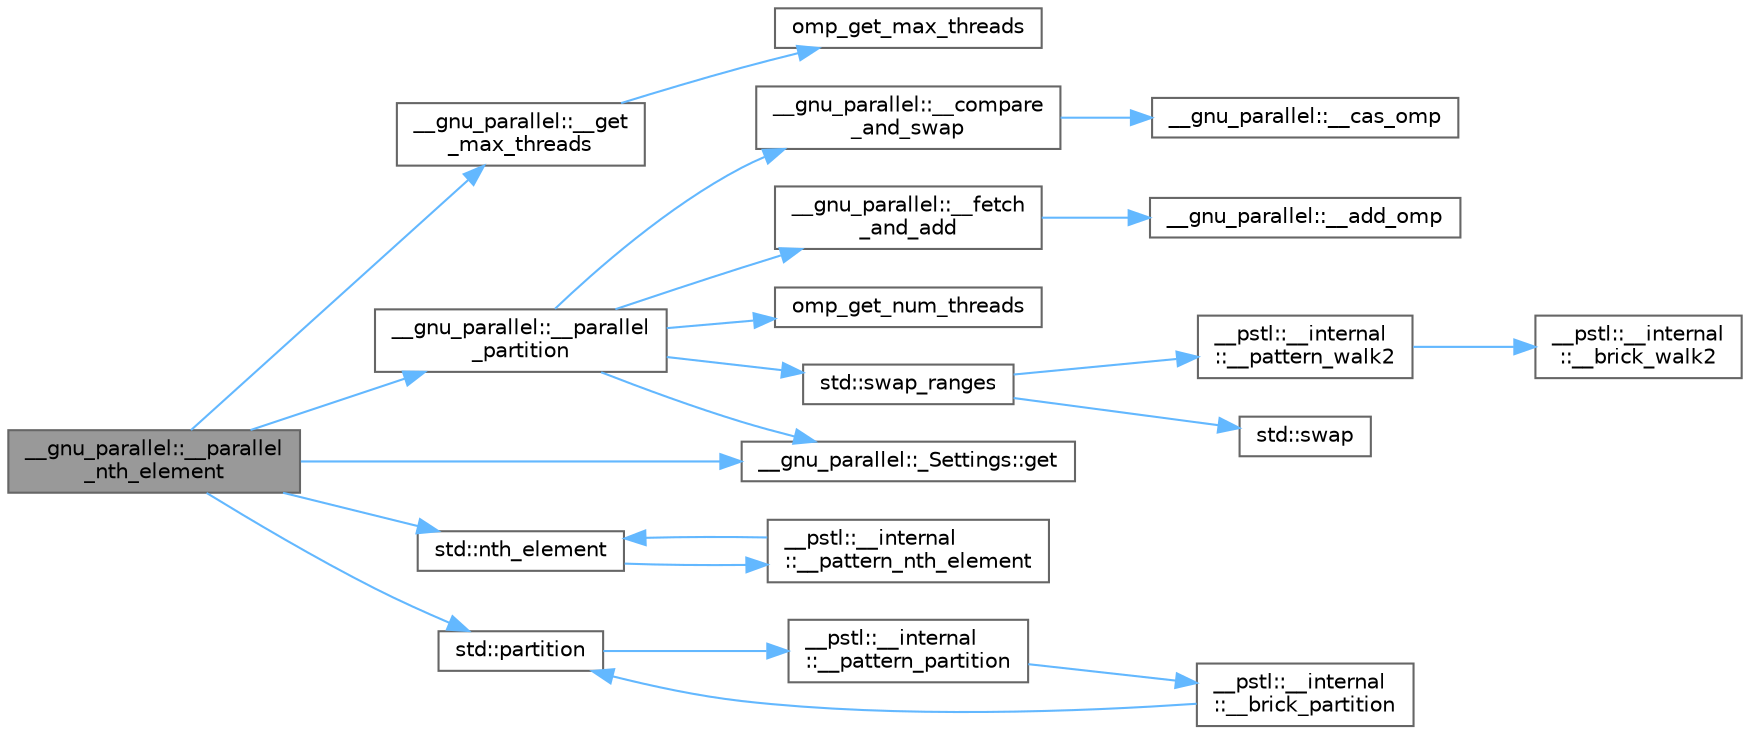 digraph "__gnu_parallel::__parallel_nth_element"
{
 // LATEX_PDF_SIZE
  bgcolor="transparent";
  edge [fontname=Helvetica,fontsize=10,labelfontname=Helvetica,labelfontsize=10];
  node [fontname=Helvetica,fontsize=10,shape=box,height=0.2,width=0.4];
  rankdir="LR";
  Node1 [id="Node000001",label="__gnu_parallel::__parallel\l_nth_element",height=0.2,width=0.4,color="gray40", fillcolor="grey60", style="filled", fontcolor="black",tooltip="Parallel implementation of std::nth_element()."];
  Node1 -> Node2 [id="edge43_Node000001_Node000002",color="steelblue1",style="solid",tooltip=" "];
  Node2 [id="Node000002",label="__gnu_parallel::__get\l_max_threads",height=0.2,width=0.4,color="grey40", fillcolor="white", style="filled",URL="$namespace____gnu__parallel.html#aa72851b809c2b314bc09580c3512f281",tooltip=" "];
  Node2 -> Node3 [id="edge44_Node000002_Node000003",color="steelblue1",style="solid",tooltip=" "];
  Node3 [id="Node000003",label="omp_get_max_threads",height=0.2,width=0.4,color="grey40", fillcolor="white", style="filled",URL="$_classes_2lib_2include_2omp_8h.html#a54430ed3c727a27db57290ec784b0b09",tooltip=" "];
  Node1 -> Node4 [id="edge45_Node000001_Node000004",color="steelblue1",style="solid",tooltip=" "];
  Node4 [id="Node000004",label="__gnu_parallel::__parallel\l_partition",height=0.2,width=0.4,color="grey40", fillcolor="white", style="filled",URL="$namespace____gnu__parallel.html#ac870af1d69405f2f53cd7a96e1d92348",tooltip="Parallel implementation of std::partition."];
  Node4 -> Node5 [id="edge46_Node000004_Node000005",color="steelblue1",style="solid",tooltip=" "];
  Node5 [id="Node000005",label="__gnu_parallel::__compare\l_and_swap",height=0.2,width=0.4,color="grey40", fillcolor="white", style="filled",URL="$namespace____gnu__parallel.html#accd4441e0f846fee44966195a91e9e68",tooltip="Compare-and-swap."];
  Node5 -> Node6 [id="edge47_Node000005_Node000006",color="steelblue1",style="solid",tooltip=" "];
  Node6 [id="Node000006",label="__gnu_parallel::__cas_omp",height=0.2,width=0.4,color="grey40", fillcolor="white", style="filled",URL="$namespace____gnu__parallel.html#a9209142c30164030551903748dd4206a",tooltip=" "];
  Node4 -> Node7 [id="edge48_Node000004_Node000007",color="steelblue1",style="solid",tooltip=" "];
  Node7 [id="Node000007",label="__gnu_parallel::__fetch\l_and_add",height=0.2,width=0.4,color="grey40", fillcolor="white", style="filled",URL="$namespace____gnu__parallel.html#a56a5a84c8a6049cd3cc83968c6eae088",tooltip="Add a value to a variable, atomically."];
  Node7 -> Node8 [id="edge49_Node000007_Node000008",color="steelblue1",style="solid",tooltip=" "];
  Node8 [id="Node000008",label="__gnu_parallel::__add_omp",height=0.2,width=0.4,color="grey40", fillcolor="white", style="filled",URL="$namespace____gnu__parallel.html#a4096ee6025f5c32e1524971c2eae0407",tooltip=" "];
  Node4 -> Node9 [id="edge50_Node000004_Node000009",color="steelblue1",style="solid",tooltip=" "];
  Node9 [id="Node000009",label="__gnu_parallel::_Settings::get",height=0.2,width=0.4,color="grey40", fillcolor="white", style="filled",URL="$struct____gnu__parallel_1_1___settings.html#adf11d9453707f1145a9e221ab7630bd3",tooltip="Get the global settings."];
  Node4 -> Node10 [id="edge51_Node000004_Node000010",color="steelblue1",style="solid",tooltip=" "];
  Node10 [id="Node000010",label="omp_get_num_threads",height=0.2,width=0.4,color="grey40", fillcolor="white", style="filled",URL="$_classes_2lib_2include_2omp_8h.html#ac42ead04531fd33507e3d3a6f648b200",tooltip=" "];
  Node4 -> Node11 [id="edge52_Node000004_Node000011",color="steelblue1",style="solid",tooltip=" "];
  Node11 [id="Node000011",label="std::swap_ranges",height=0.2,width=0.4,color="grey40", fillcolor="white", style="filled",URL="$namespacestd.html#ab5c0ba367019a22e04563f7ecbf2f200",tooltip=" "];
  Node11 -> Node12 [id="edge53_Node000011_Node000012",color="steelblue1",style="solid",tooltip=" "];
  Node12 [id="Node000012",label="__pstl::__internal\l::__pattern_walk2",height=0.2,width=0.4,color="grey40", fillcolor="white", style="filled",URL="$namespace____pstl_1_1____internal.html#a70065033fe2904641ef4cceafc92c7a0",tooltip=" "];
  Node12 -> Node13 [id="edge54_Node000012_Node000013",color="steelblue1",style="solid",tooltip=" "];
  Node13 [id="Node000013",label="__pstl::__internal\l::__brick_walk2",height=0.2,width=0.4,color="grey40", fillcolor="white", style="filled",URL="$namespace____pstl_1_1____internal.html#a64612fede4b3b107931bb84c68e45e70",tooltip=" "];
  Node11 -> Node14 [id="edge55_Node000011_Node000014",color="steelblue1",style="solid",tooltip=" "];
  Node14 [id="Node000014",label="std::swap",height=0.2,width=0.4,color="grey40", fillcolor="white", style="filled",URL="$namespacestd.html#a3ece115a1c8ed9020a20f1d0b70efda8",tooltip="exchanges the values of two JSON objects"];
  Node1 -> Node9 [id="edge56_Node000001_Node000009",color="steelblue1",style="solid",tooltip=" "];
  Node1 -> Node15 [id="edge57_Node000001_Node000015",color="steelblue1",style="solid",tooltip=" "];
  Node15 [id="Node000015",label="std::nth_element",height=0.2,width=0.4,color="grey40", fillcolor="white", style="filled",URL="$namespacestd.html#a9aedeebce40e8d85738b1e6f9ba8c919",tooltip=" "];
  Node15 -> Node16 [id="edge58_Node000015_Node000016",color="steelblue1",style="solid",tooltip=" "];
  Node16 [id="Node000016",label="__pstl::__internal\l::__pattern_nth_element",height=0.2,width=0.4,color="grey40", fillcolor="white", style="filled",URL="$namespace____pstl_1_1____internal.html#a1d4194f0c17340011a1f84e4123b368a",tooltip=" "];
  Node16 -> Node15 [id="edge59_Node000016_Node000015",color="steelblue1",style="solid",tooltip=" "];
  Node1 -> Node17 [id="edge60_Node000001_Node000017",color="steelblue1",style="solid",tooltip=" "];
  Node17 [id="Node000017",label="std::partition",height=0.2,width=0.4,color="grey40", fillcolor="white", style="filled",URL="$namespacestd.html#a7dde62cf155d6b5bde1a1c0577a9a57f",tooltip=" "];
  Node17 -> Node18 [id="edge61_Node000017_Node000018",color="steelblue1",style="solid",tooltip=" "];
  Node18 [id="Node000018",label="__pstl::__internal\l::__pattern_partition",height=0.2,width=0.4,color="grey40", fillcolor="white", style="filled",URL="$namespace____pstl_1_1____internal.html#aad5bdaaadc2aee6f032d7188f9556523",tooltip=" "];
  Node18 -> Node19 [id="edge62_Node000018_Node000019",color="steelblue1",style="solid",tooltip=" "];
  Node19 [id="Node000019",label="__pstl::__internal\l::__brick_partition",height=0.2,width=0.4,color="grey40", fillcolor="white", style="filled",URL="$namespace____pstl_1_1____internal.html#ae322bd077e3fd6429c010272c9e48605",tooltip=" "];
  Node19 -> Node17 [id="edge63_Node000019_Node000017",color="steelblue1",style="solid",tooltip=" "];
}
